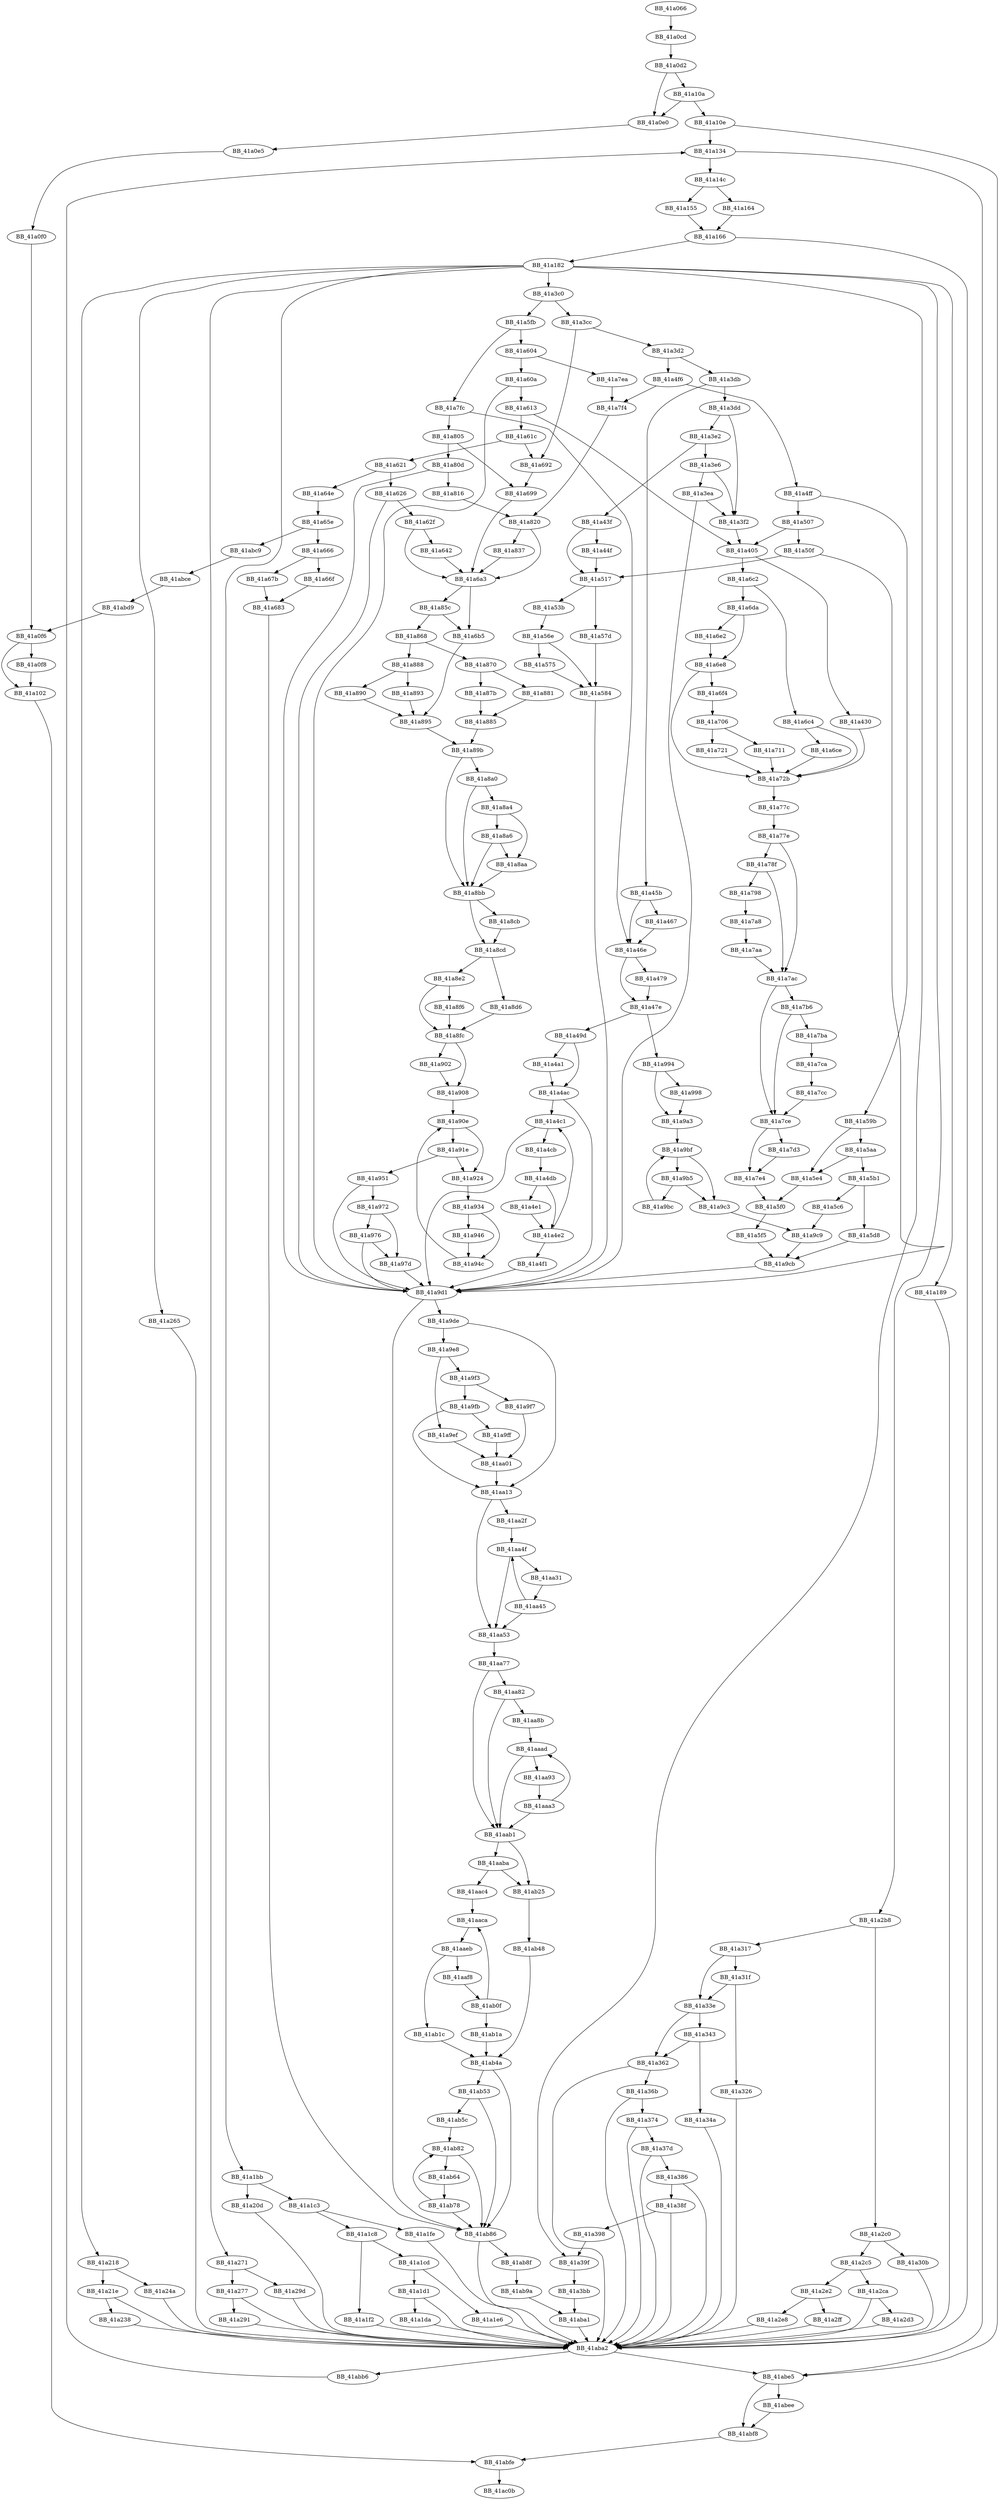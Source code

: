 DiGraph __woutput_l{
BB_41a066->BB_41a0cd
BB_41a0cd->BB_41a0d2
BB_41a0d2->BB_41a0e0
BB_41a0d2->BB_41a10a
BB_41a0e0->BB_41a0e5
BB_41a0e5->BB_41a0f0
BB_41a0f0->BB_41a0f6
BB_41a0f6->BB_41a0f8
BB_41a0f6->BB_41a102
BB_41a0f8->BB_41a102
BB_41a102->BB_41abfe
BB_41a10a->BB_41a0e0
BB_41a10a->BB_41a10e
BB_41a10e->BB_41a134
BB_41a10e->BB_41abe5
BB_41a134->BB_41a14c
BB_41a134->BB_41abe5
BB_41a14c->BB_41a155
BB_41a14c->BB_41a164
BB_41a155->BB_41a166
BB_41a164->BB_41a166
BB_41a166->BB_41a182
BB_41a166->BB_41aba2
BB_41a182->BB_41a189
BB_41a182->BB_41a1bb
BB_41a182->BB_41a218
BB_41a182->BB_41a265
BB_41a182->BB_41a271
BB_41a182->BB_41a2b8
BB_41a182->BB_41a39f
BB_41a182->BB_41a3c0
BB_41a189->BB_41aba2
BB_41a1bb->BB_41a1c3
BB_41a1bb->BB_41a20d
BB_41a1c3->BB_41a1c8
BB_41a1c3->BB_41a1fe
BB_41a1c8->BB_41a1cd
BB_41a1c8->BB_41a1f2
BB_41a1cd->BB_41a1d1
BB_41a1cd->BB_41a1e6
BB_41a1d1->BB_41a1da
BB_41a1d1->BB_41aba2
BB_41a1da->BB_41aba2
BB_41a1e6->BB_41aba2
BB_41a1f2->BB_41aba2
BB_41a1fe->BB_41aba2
BB_41a20d->BB_41aba2
BB_41a218->BB_41a21e
BB_41a218->BB_41a24a
BB_41a21e->BB_41a238
BB_41a21e->BB_41aba2
BB_41a238->BB_41aba2
BB_41a24a->BB_41aba2
BB_41a265->BB_41aba2
BB_41a271->BB_41a277
BB_41a271->BB_41a29d
BB_41a277->BB_41a291
BB_41a277->BB_41aba2
BB_41a291->BB_41aba2
BB_41a29d->BB_41aba2
BB_41a2b8->BB_41a2c0
BB_41a2b8->BB_41a317
BB_41a2c0->BB_41a2c5
BB_41a2c0->BB_41a30b
BB_41a2c5->BB_41a2ca
BB_41a2c5->BB_41a2e2
BB_41a2ca->BB_41a2d3
BB_41a2ca->BB_41aba2
BB_41a2d3->BB_41aba2
BB_41a2e2->BB_41a2e8
BB_41a2e2->BB_41a2ff
BB_41a2e8->BB_41aba2
BB_41a2ff->BB_41aba2
BB_41a30b->BB_41aba2
BB_41a317->BB_41a31f
BB_41a317->BB_41a33e
BB_41a31f->BB_41a326
BB_41a31f->BB_41a33e
BB_41a326->BB_41aba2
BB_41a33e->BB_41a343
BB_41a33e->BB_41a362
BB_41a343->BB_41a34a
BB_41a343->BB_41a362
BB_41a34a->BB_41aba2
BB_41a362->BB_41a36b
BB_41a362->BB_41aba2
BB_41a36b->BB_41a374
BB_41a36b->BB_41aba2
BB_41a374->BB_41a37d
BB_41a374->BB_41aba2
BB_41a37d->BB_41a386
BB_41a37d->BB_41aba2
BB_41a386->BB_41a38f
BB_41a386->BB_41aba2
BB_41a38f->BB_41a398
BB_41a38f->BB_41aba2
BB_41a398->BB_41a39f
BB_41a39f->BB_41a3bb
BB_41a3bb->BB_41aba1
BB_41a3c0->BB_41a3cc
BB_41a3c0->BB_41a5fb
BB_41a3cc->BB_41a3d2
BB_41a3cc->BB_41a692
BB_41a3d2->BB_41a3db
BB_41a3d2->BB_41a4f6
BB_41a3db->BB_41a3dd
BB_41a3db->BB_41a45b
BB_41a3dd->BB_41a3e2
BB_41a3dd->BB_41a3f2
BB_41a3e2->BB_41a3e6
BB_41a3e2->BB_41a43f
BB_41a3e6->BB_41a3ea
BB_41a3e6->BB_41a3f2
BB_41a3ea->BB_41a3f2
BB_41a3ea->BB_41a9d1
BB_41a3f2->BB_41a405
BB_41a405->BB_41a430
BB_41a405->BB_41a6c2
BB_41a430->BB_41a72b
BB_41a43f->BB_41a44f
BB_41a43f->BB_41a517
BB_41a44f->BB_41a517
BB_41a45b->BB_41a467
BB_41a45b->BB_41a46e
BB_41a467->BB_41a46e
BB_41a46e->BB_41a479
BB_41a46e->BB_41a47e
BB_41a479->BB_41a47e
BB_41a47e->BB_41a49d
BB_41a47e->BB_41a994
BB_41a49d->BB_41a4a1
BB_41a49d->BB_41a4ac
BB_41a4a1->BB_41a4ac
BB_41a4ac->BB_41a4c1
BB_41a4ac->BB_41a9d1
BB_41a4c1->BB_41a4cb
BB_41a4c1->BB_41a9d1
BB_41a4cb->BB_41a4db
BB_41a4db->BB_41a4e1
BB_41a4db->BB_41a4e2
BB_41a4e1->BB_41a4e2
BB_41a4e2->BB_41a4c1
BB_41a4e2->BB_41a4f1
BB_41a4f1->BB_41a9d1
BB_41a4f6->BB_41a4ff
BB_41a4f6->BB_41a7f4
BB_41a4ff->BB_41a507
BB_41a4ff->BB_41a59b
BB_41a507->BB_41a405
BB_41a507->BB_41a50f
BB_41a50f->BB_41a517
BB_41a50f->BB_41a9d1
BB_41a517->BB_41a53b
BB_41a517->BB_41a57d
BB_41a53b->BB_41a56e
BB_41a56e->BB_41a575
BB_41a56e->BB_41a584
BB_41a575->BB_41a584
BB_41a57d->BB_41a584
BB_41a584->BB_41a9d1
BB_41a59b->BB_41a5aa
BB_41a59b->BB_41a5e4
BB_41a5aa->BB_41a5b1
BB_41a5aa->BB_41a5e4
BB_41a5b1->BB_41a5c6
BB_41a5b1->BB_41a5d8
BB_41a5c6->BB_41a9c9
BB_41a5d8->BB_41a9cb
BB_41a5e4->BB_41a5f0
BB_41a5f0->BB_41a5f5
BB_41a5f5->BB_41a9cb
BB_41a5fb->BB_41a604
BB_41a5fb->BB_41a7fc
BB_41a604->BB_41a60a
BB_41a604->BB_41a7ea
BB_41a60a->BB_41a613
BB_41a60a->BB_41a9d1
BB_41a613->BB_41a405
BB_41a613->BB_41a61c
BB_41a61c->BB_41a621
BB_41a61c->BB_41a692
BB_41a621->BB_41a626
BB_41a621->BB_41a64e
BB_41a626->BB_41a62f
BB_41a626->BB_41a9d1
BB_41a62f->BB_41a642
BB_41a62f->BB_41a6a3
BB_41a642->BB_41a6a3
BB_41a64e->BB_41a65e
BB_41a65e->BB_41a666
BB_41a65e->BB_41abc9
BB_41a666->BB_41a66f
BB_41a666->BB_41a67b
BB_41a66f->BB_41a683
BB_41a67b->BB_41a683
BB_41a683->BB_41ab86
BB_41a692->BB_41a699
BB_41a699->BB_41a6a3
BB_41a6a3->BB_41a6b5
BB_41a6a3->BB_41a85c
BB_41a6b5->BB_41a895
BB_41a6c2->BB_41a6c4
BB_41a6c2->BB_41a6da
BB_41a6c4->BB_41a6ce
BB_41a6c4->BB_41a72b
BB_41a6ce->BB_41a72b
BB_41a6da->BB_41a6e2
BB_41a6da->BB_41a6e8
BB_41a6e2->BB_41a6e8
BB_41a6e8->BB_41a6f4
BB_41a6e8->BB_41a72b
BB_41a6f4->BB_41a706
BB_41a706->BB_41a711
BB_41a706->BB_41a721
BB_41a711->BB_41a72b
BB_41a721->BB_41a72b
BB_41a72b->BB_41a77c
BB_41a77c->BB_41a77e
BB_41a77e->BB_41a78f
BB_41a77e->BB_41a7ac
BB_41a78f->BB_41a798
BB_41a78f->BB_41a7ac
BB_41a798->BB_41a7a8
BB_41a7a8->BB_41a7aa
BB_41a7aa->BB_41a7ac
BB_41a7ac->BB_41a7b6
BB_41a7ac->BB_41a7ce
BB_41a7b6->BB_41a7ba
BB_41a7b6->BB_41a7ce
BB_41a7ba->BB_41a7ca
BB_41a7ca->BB_41a7cc
BB_41a7cc->BB_41a7ce
BB_41a7ce->BB_41a7d3
BB_41a7ce->BB_41a7e4
BB_41a7d3->BB_41a7e4
BB_41a7e4->BB_41a5f0
BB_41a7ea->BB_41a7f4
BB_41a7f4->BB_41a820
BB_41a7fc->BB_41a46e
BB_41a7fc->BB_41a805
BB_41a805->BB_41a699
BB_41a805->BB_41a80d
BB_41a80d->BB_41a816
BB_41a80d->BB_41a9d1
BB_41a816->BB_41a820
BB_41a820->BB_41a6a3
BB_41a820->BB_41a837
BB_41a837->BB_41a6a3
BB_41a85c->BB_41a6b5
BB_41a85c->BB_41a868
BB_41a868->BB_41a870
BB_41a868->BB_41a888
BB_41a870->BB_41a87b
BB_41a870->BB_41a881
BB_41a87b->BB_41a885
BB_41a881->BB_41a885
BB_41a885->BB_41a89b
BB_41a888->BB_41a890
BB_41a888->BB_41a893
BB_41a890->BB_41a895
BB_41a893->BB_41a895
BB_41a895->BB_41a89b
BB_41a89b->BB_41a8a0
BB_41a89b->BB_41a8bb
BB_41a8a0->BB_41a8a4
BB_41a8a0->BB_41a8bb
BB_41a8a4->BB_41a8a6
BB_41a8a4->BB_41a8aa
BB_41a8a6->BB_41a8aa
BB_41a8a6->BB_41a8bb
BB_41a8aa->BB_41a8bb
BB_41a8bb->BB_41a8cb
BB_41a8bb->BB_41a8cd
BB_41a8cb->BB_41a8cd
BB_41a8cd->BB_41a8d6
BB_41a8cd->BB_41a8e2
BB_41a8d6->BB_41a8fc
BB_41a8e2->BB_41a8f6
BB_41a8e2->BB_41a8fc
BB_41a8f6->BB_41a8fc
BB_41a8fc->BB_41a902
BB_41a8fc->BB_41a908
BB_41a902->BB_41a908
BB_41a908->BB_41a90e
BB_41a90e->BB_41a91e
BB_41a90e->BB_41a924
BB_41a91e->BB_41a924
BB_41a91e->BB_41a951
BB_41a924->BB_41a934
BB_41a934->BB_41a946
BB_41a934->BB_41a94c
BB_41a946->BB_41a94c
BB_41a94c->BB_41a90e
BB_41a951->BB_41a972
BB_41a951->BB_41a9d1
BB_41a972->BB_41a976
BB_41a972->BB_41a97d
BB_41a976->BB_41a97d
BB_41a976->BB_41a9d1
BB_41a97d->BB_41a9d1
BB_41a994->BB_41a998
BB_41a994->BB_41a9a3
BB_41a998->BB_41a9a3
BB_41a9a3->BB_41a9bf
BB_41a9b5->BB_41a9bc
BB_41a9b5->BB_41a9c3
BB_41a9bc->BB_41a9bf
BB_41a9bf->BB_41a9b5
BB_41a9bf->BB_41a9c3
BB_41a9c3->BB_41a9c9
BB_41a9c9->BB_41a9cb
BB_41a9cb->BB_41a9d1
BB_41a9d1->BB_41a9de
BB_41a9d1->BB_41ab86
BB_41a9de->BB_41a9e8
BB_41a9de->BB_41aa13
BB_41a9e8->BB_41a9ef
BB_41a9e8->BB_41a9f3
BB_41a9ef->BB_41aa01
BB_41a9f3->BB_41a9f7
BB_41a9f3->BB_41a9fb
BB_41a9f7->BB_41aa01
BB_41a9fb->BB_41a9ff
BB_41a9fb->BB_41aa13
BB_41a9ff->BB_41aa01
BB_41aa01->BB_41aa13
BB_41aa13->BB_41aa2f
BB_41aa13->BB_41aa53
BB_41aa2f->BB_41aa4f
BB_41aa31->BB_41aa45
BB_41aa45->BB_41aa4f
BB_41aa45->BB_41aa53
BB_41aa4f->BB_41aa31
BB_41aa4f->BB_41aa53
BB_41aa53->BB_41aa77
BB_41aa77->BB_41aa82
BB_41aa77->BB_41aab1
BB_41aa82->BB_41aa8b
BB_41aa82->BB_41aab1
BB_41aa8b->BB_41aaad
BB_41aa93->BB_41aaa3
BB_41aaa3->BB_41aaad
BB_41aaa3->BB_41aab1
BB_41aaad->BB_41aa93
BB_41aaad->BB_41aab1
BB_41aab1->BB_41aaba
BB_41aab1->BB_41ab25
BB_41aaba->BB_41aac4
BB_41aaba->BB_41ab25
BB_41aac4->BB_41aaca
BB_41aaca->BB_41aaeb
BB_41aaeb->BB_41aaf8
BB_41aaeb->BB_41ab1c
BB_41aaf8->BB_41ab0f
BB_41ab0f->BB_41aaca
BB_41ab0f->BB_41ab1a
BB_41ab1a->BB_41ab4a
BB_41ab1c->BB_41ab4a
BB_41ab25->BB_41ab48
BB_41ab48->BB_41ab4a
BB_41ab4a->BB_41ab53
BB_41ab4a->BB_41ab86
BB_41ab53->BB_41ab5c
BB_41ab53->BB_41ab86
BB_41ab5c->BB_41ab82
BB_41ab64->BB_41ab78
BB_41ab78->BB_41ab82
BB_41ab78->BB_41ab86
BB_41ab82->BB_41ab64
BB_41ab82->BB_41ab86
BB_41ab86->BB_41ab8f
BB_41ab86->BB_41aba2
BB_41ab8f->BB_41ab9a
BB_41ab9a->BB_41aba1
BB_41aba1->BB_41aba2
BB_41aba2->BB_41abb6
BB_41aba2->BB_41abe5
BB_41abb6->BB_41a134
BB_41abc9->BB_41abce
BB_41abce->BB_41abd9
BB_41abd9->BB_41a0f6
BB_41abe5->BB_41abee
BB_41abe5->BB_41abf8
BB_41abee->BB_41abf8
BB_41abf8->BB_41abfe
BB_41abfe->BB_41ac0b
}
